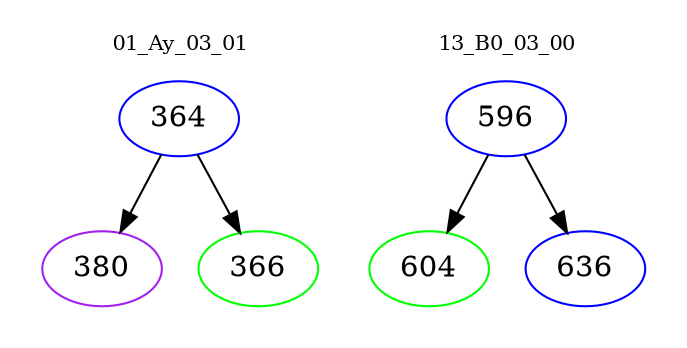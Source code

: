 digraph{
subgraph cluster_0 {
color = white
label = "01_Ay_03_01";
fontsize=10;
T0_364 [label="364", color="blue"]
T0_364 -> T0_380 [color="black"]
T0_380 [label="380", color="purple"]
T0_364 -> T0_366 [color="black"]
T0_366 [label="366", color="green"]
}
subgraph cluster_1 {
color = white
label = "13_B0_03_00";
fontsize=10;
T1_596 [label="596", color="blue"]
T1_596 -> T1_604 [color="black"]
T1_604 [label="604", color="green"]
T1_596 -> T1_636 [color="black"]
T1_636 [label="636", color="blue"]
}
}
